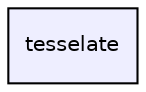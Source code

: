 digraph "/home/osher/Dropbox/Work/CGP/Assignments/CGP3/cgp3-prep/tesselate" {
  compound=true
  node [ fontsize="10", fontname="Helvetica"];
  edge [ labelfontsize="10", labelfontname="Helvetica"];
  dir_e4f3c8545a5c2d1e67ebc85a6b201ea9 [shape=box, label="tesselate", style="filled", fillcolor="#eeeeff", pencolor="black", URL="dir_e4f3c8545a5c2d1e67ebc85a6b201ea9.html"];
}
